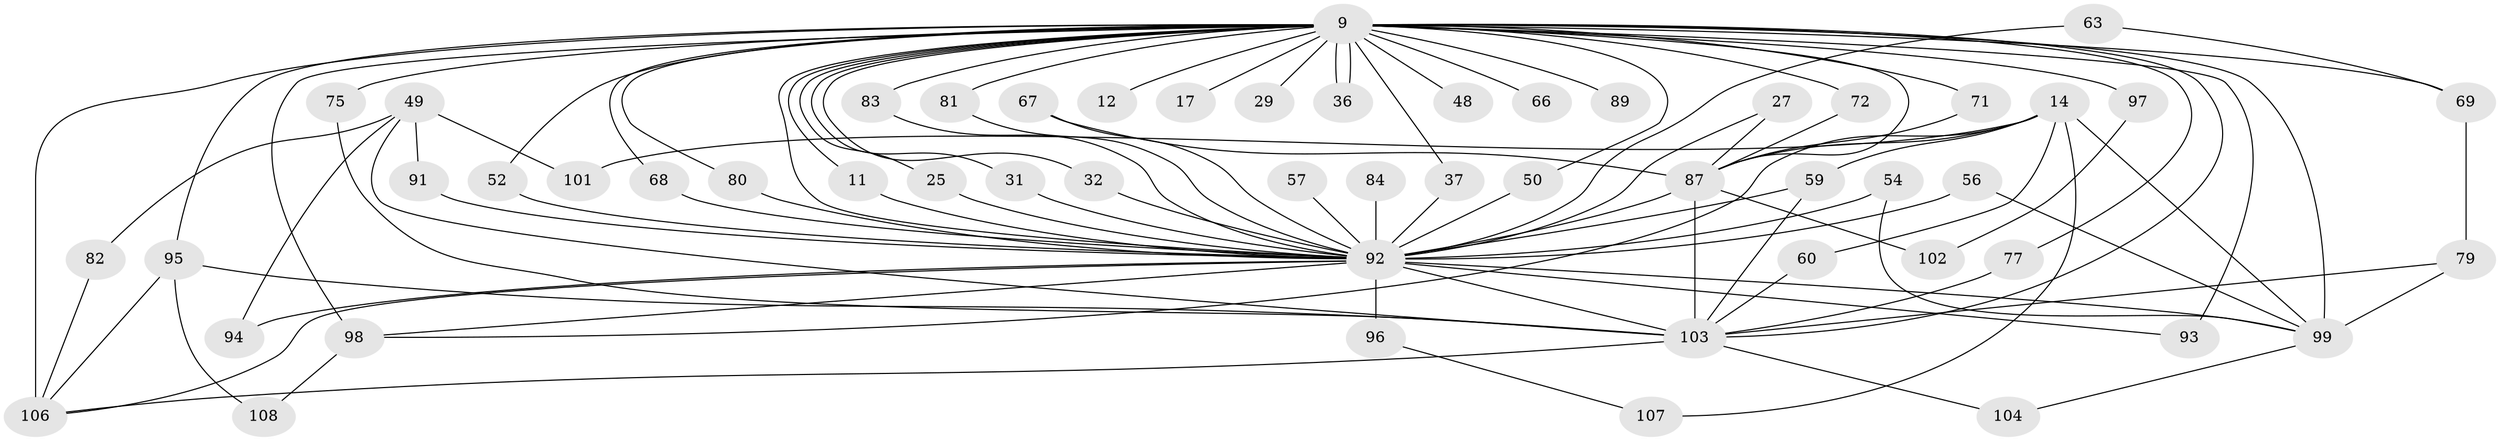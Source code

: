 // original degree distribution, {17: 0.009259259259259259, 16: 0.009259259259259259, 23: 0.009259259259259259, 15: 0.018518518518518517, 14: 0.009259259259259259, 29: 0.009259259259259259, 28: 0.009259259259259259, 37: 0.009259259259259259, 21: 0.009259259259259259, 2: 0.5462962962962963, 7: 0.018518518518518517, 4: 0.037037037037037035, 6: 0.037037037037037035, 3: 0.23148148148148148, 5: 0.037037037037037035}
// Generated by graph-tools (version 1.1) at 2025/44/03/09/25 04:44:59]
// undirected, 54 vertices, 99 edges
graph export_dot {
graph [start="1"]
  node [color=gray90,style=filled];
  9 [super="+7"];
  11;
  12;
  14 [super="+13"];
  17;
  25;
  27;
  29;
  31;
  32;
  36;
  37;
  48;
  49;
  50;
  52;
  54;
  56;
  57;
  59 [super="+33"];
  60;
  63;
  66;
  67;
  68;
  69 [super="+30"];
  71;
  72;
  75 [super="+65"];
  77;
  79 [super="+64"];
  80;
  81;
  82;
  83;
  84;
  87 [super="+26+43+5"];
  89;
  91;
  92 [super="+73+86+10"];
  93;
  94;
  95 [super="+28+90"];
  96;
  97;
  98 [super="+24+61"];
  99 [super="+41+53"];
  101;
  102;
  103 [super="+20+44+40+100+22+74"];
  104;
  106 [super="+46+38+105"];
  107;
  108;
  9 -- 11;
  9 -- 31;
  9 -- 32;
  9 -- 36;
  9 -- 36;
  9 -- 37;
  9 -- 48 [weight=2];
  9 -- 50;
  9 -- 66 [weight=2];
  9 -- 68;
  9 -- 69 [weight=3];
  9 -- 72;
  9 -- 89 [weight=2];
  9 -- 97 [weight=2];
  9 -- 12 [weight=2];
  9 -- 17 [weight=2];
  9 -- 25;
  9 -- 29 [weight=2];
  9 -- 52;
  9 -- 71;
  9 -- 75 [weight=2];
  9 -- 77;
  9 -- 80;
  9 -- 81;
  9 -- 83;
  9 -- 93;
  9 -- 99 [weight=4];
  9 -- 103 [weight=13];
  9 -- 106 [weight=11];
  9 -- 98 [weight=3];
  9 -- 87 [weight=8];
  9 -- 95;
  9 -- 92 [weight=10];
  11 -- 92;
  14 -- 107;
  14 -- 101;
  14 -- 60;
  14 -- 98;
  14 -- 87 [weight=3];
  14 -- 59;
  14 -- 99;
  25 -- 92;
  27 -- 87;
  27 -- 92;
  31 -- 92;
  32 -- 92;
  37 -- 92;
  49 -- 82;
  49 -- 91;
  49 -- 94;
  49 -- 101;
  49 -- 103 [weight=3];
  50 -- 92;
  52 -- 92;
  54 -- 92;
  54 -- 99;
  56 -- 92;
  56 -- 99;
  57 -- 92 [weight=2];
  59 -- 92;
  59 -- 103;
  60 -- 103;
  63 -- 69;
  63 -- 92;
  67 -- 87;
  67 -- 92;
  68 -- 92;
  69 -- 79;
  71 -- 87;
  72 -- 87;
  75 -- 103;
  77 -- 103;
  79 -- 103;
  79 -- 99;
  80 -- 92;
  81 -- 92;
  82 -- 106;
  83 -- 92;
  84 -- 92 [weight=2];
  87 -- 102;
  87 -- 92 [weight=8];
  87 -- 103 [weight=6];
  91 -- 92;
  92 -- 94;
  92 -- 106 [weight=3];
  92 -- 93;
  92 -- 96 [weight=2];
  92 -- 98;
  92 -- 103 [weight=8];
  92 -- 99 [weight=2];
  95 -- 108;
  95 -- 106;
  95 -- 103 [weight=3];
  96 -- 107;
  97 -- 102;
  98 -- 108;
  99 -- 104;
  103 -- 104;
  103 -- 106;
}
